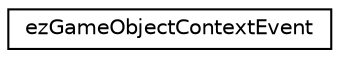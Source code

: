 digraph "Graphical Class Hierarchy"
{
 // LATEX_PDF_SIZE
  edge [fontname="Helvetica",fontsize="10",labelfontname="Helvetica",labelfontsize="10"];
  node [fontname="Helvetica",fontsize="10",shape=record];
  rankdir="LR";
  Node0 [label="ezGameObjectContextEvent",height=0.2,width=0.4,color="black", fillcolor="white", style="filled",URL="$de/d88/structez_game_object_context_event.htm",tooltip=" "];
}
